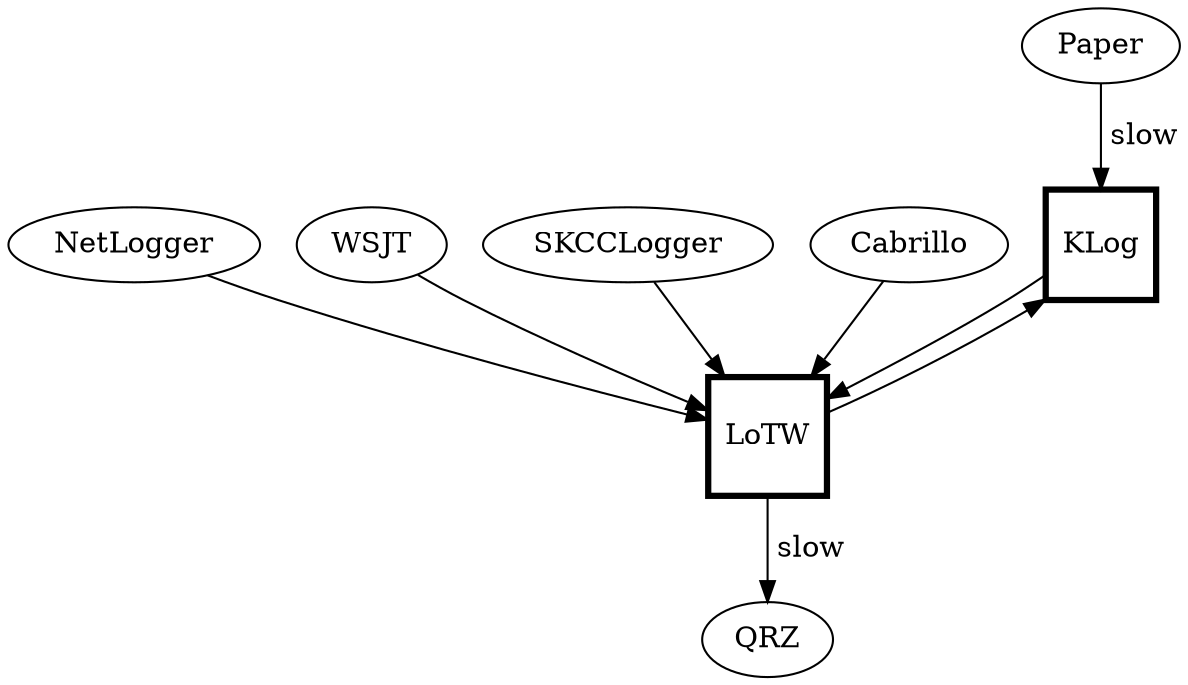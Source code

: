 digraph{

KLog [shape="square", penwidth=3];
LoTW [shape="square", penwidth=3];

Paper      -> KLog [label=" slow"];
KLog       -> LoTW;
LoTW       -> QRZ  [label=" slow"];
LoTW       -> KLog;
NetLogger  -> LoTW;
WSJT       -> LoTW;
SKCCLogger -> LoTW;
Cabrillo   -> LoTW;

}
